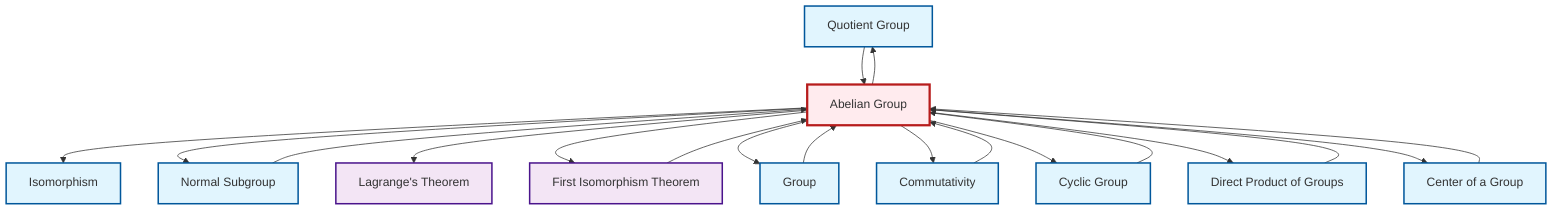graph TD
    classDef definition fill:#e1f5fe,stroke:#01579b,stroke-width:2px
    classDef theorem fill:#f3e5f5,stroke:#4a148c,stroke-width:2px
    classDef axiom fill:#fff3e0,stroke:#e65100,stroke-width:2px
    classDef example fill:#e8f5e9,stroke:#1b5e20,stroke-width:2px
    classDef current fill:#ffebee,stroke:#b71c1c,stroke-width:3px
    def-isomorphism["Isomorphism"]:::definition
    def-quotient-group["Quotient Group"]:::definition
    def-commutativity["Commutativity"]:::definition
    def-abelian-group["Abelian Group"]:::definition
    thm-first-isomorphism["First Isomorphism Theorem"]:::theorem
    def-group["Group"]:::definition
    thm-lagrange["Lagrange's Theorem"]:::theorem
    def-center-of-group["Center of a Group"]:::definition
    def-direct-product["Direct Product of Groups"]:::definition
    def-normal-subgroup["Normal Subgroup"]:::definition
    def-cyclic-group["Cyclic Group"]:::definition
    def-commutativity --> def-abelian-group
    thm-first-isomorphism --> def-abelian-group
    def-abelian-group --> def-isomorphism
    def-abelian-group --> def-normal-subgroup
    def-abelian-group --> thm-lagrange
    def-cyclic-group --> def-abelian-group
    def-abelian-group --> thm-first-isomorphism
    def-center-of-group --> def-abelian-group
    def-abelian-group --> def-group
    def-abelian-group --> def-commutativity
    def-abelian-group --> def-quotient-group
    def-quotient-group --> def-abelian-group
    def-direct-product --> def-abelian-group
    def-abelian-group --> def-cyclic-group
    def-abelian-group --> def-direct-product
    def-group --> def-abelian-group
    def-abelian-group --> def-center-of-group
    def-normal-subgroup --> def-abelian-group
    class def-abelian-group current